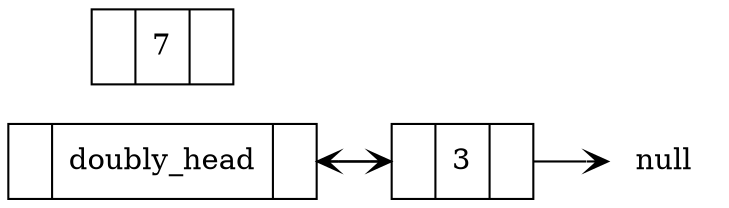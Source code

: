 digraph single_linked_list {
        rankdir=LR;
        node [shape=record];
        head [label="{ <prev> | doubly_head | <next>  }"]
        a [label="{ <prev> | 3 | <next>  }"]
        b [label="{ <prev> | 7 | <next>  }"]
        null [shape=none, label="null"];
        //null2 [shape=none, label="null"];
        head:next -> a [arrowhead=vee, tailclip=false];
        a:next -> null [arrowhead=vee, tailclip=false];
        a:prev-> head[arrowhead=vee, tailclip=false];
}

